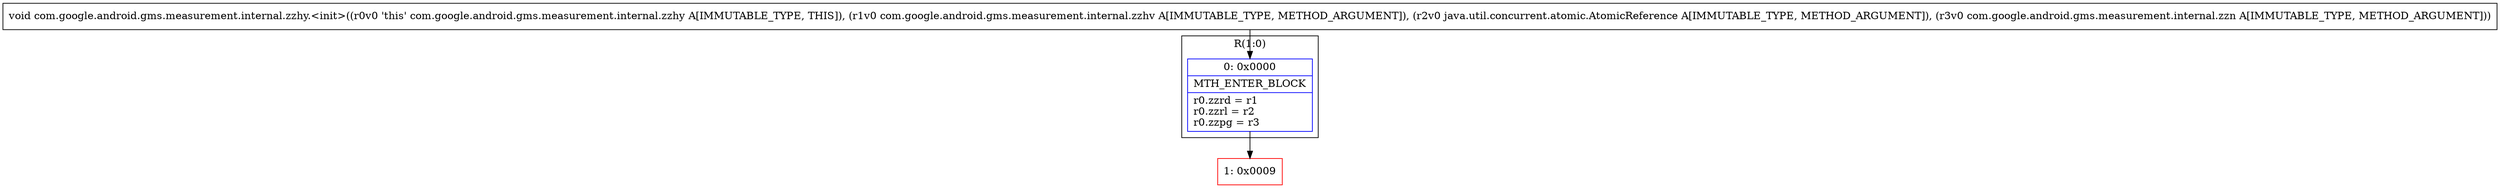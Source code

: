 digraph "CFG forcom.google.android.gms.measurement.internal.zzhy.\<init\>(Lcom\/google\/android\/gms\/measurement\/internal\/zzhv;Ljava\/util\/concurrent\/atomic\/AtomicReference;Lcom\/google\/android\/gms\/measurement\/internal\/zzn;)V" {
subgraph cluster_Region_1780041484 {
label = "R(1:0)";
node [shape=record,color=blue];
Node_0 [shape=record,label="{0\:\ 0x0000|MTH_ENTER_BLOCK\l|r0.zzrd = r1\lr0.zzrl = r2\lr0.zzpg = r3\l}"];
}
Node_1 [shape=record,color=red,label="{1\:\ 0x0009}"];
MethodNode[shape=record,label="{void com.google.android.gms.measurement.internal.zzhy.\<init\>((r0v0 'this' com.google.android.gms.measurement.internal.zzhy A[IMMUTABLE_TYPE, THIS]), (r1v0 com.google.android.gms.measurement.internal.zzhv A[IMMUTABLE_TYPE, METHOD_ARGUMENT]), (r2v0 java.util.concurrent.atomic.AtomicReference A[IMMUTABLE_TYPE, METHOD_ARGUMENT]), (r3v0 com.google.android.gms.measurement.internal.zzn A[IMMUTABLE_TYPE, METHOD_ARGUMENT])) }"];
MethodNode -> Node_0;
Node_0 -> Node_1;
}

